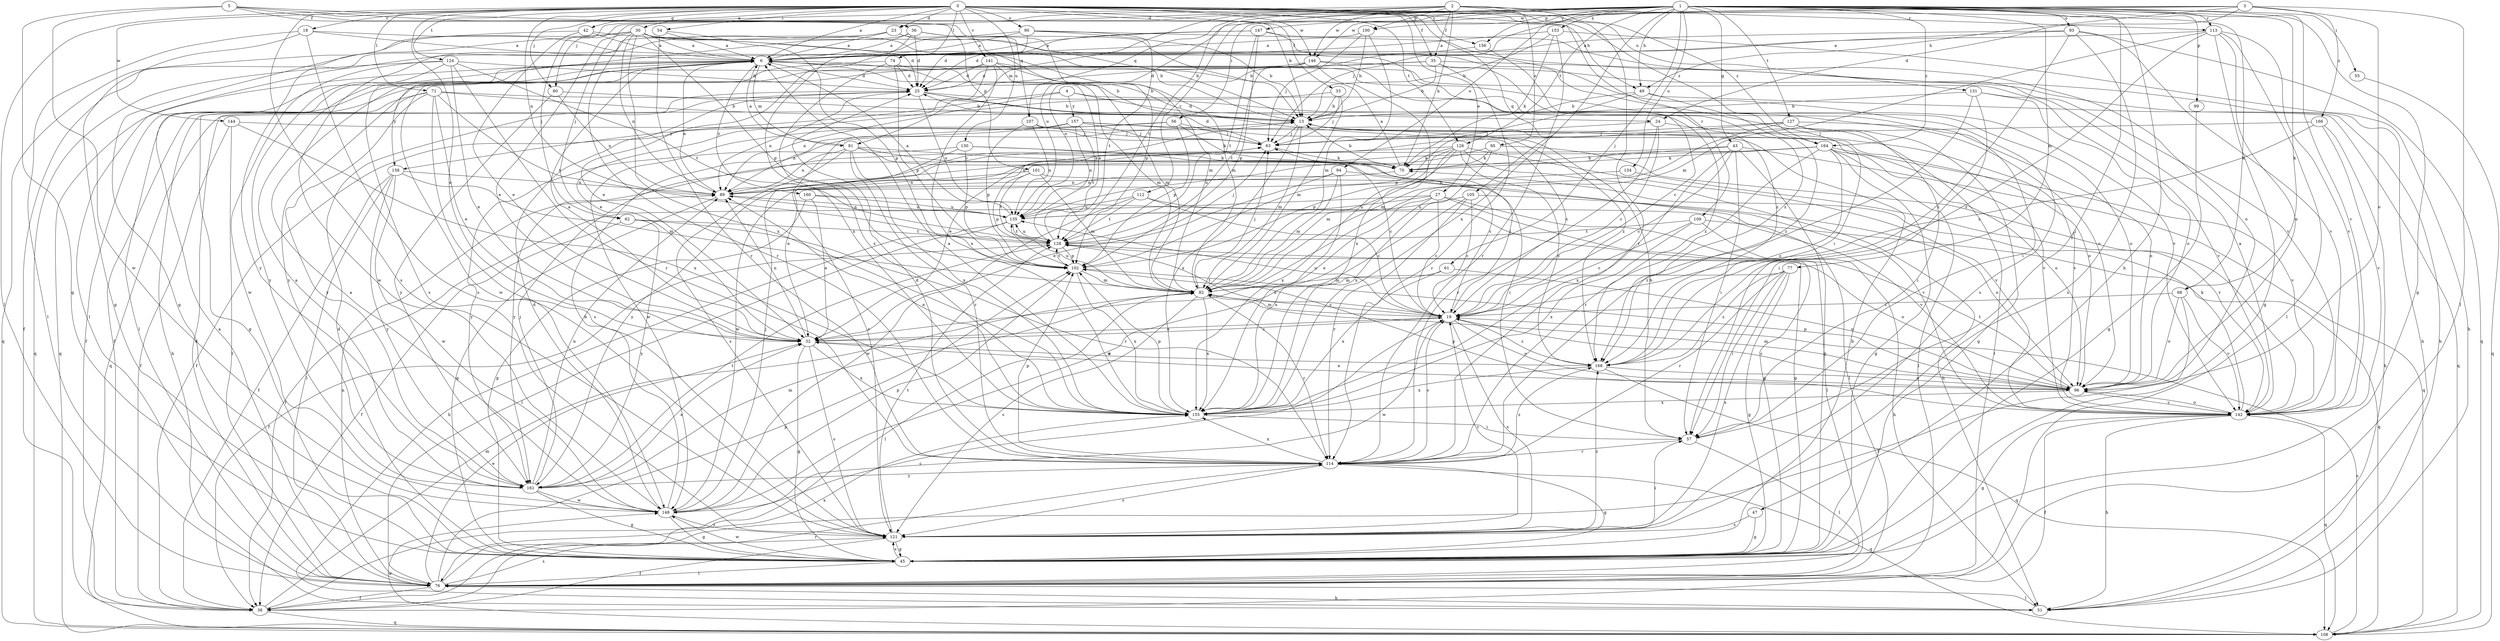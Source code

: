 strict digraph  {
0;
1;
2;
3;
4;
5;
6;
13;
18;
19;
23;
24;
25;
27;
30;
32;
33;
35;
36;
38;
42;
43;
45;
47;
49;
51;
54;
55;
56;
57;
60;
61;
62;
63;
68;
70;
71;
74;
76;
77;
81;
82;
89;
90;
93;
94;
95;
96;
99;
100;
101;
102;
105;
107;
108;
109;
112;
113;
114;
121;
124;
126;
127;
128;
130;
131;
134;
135;
141;
142;
144;
146;
147;
148;
153;
155;
156;
157;
158;
160;
161;
164;
166;
168;
0 -> 6  [label=a];
0 -> 13  [label=b];
0 -> 18  [label=c];
0 -> 23  [label=d];
0 -> 27  [label=e];
0 -> 30  [label=e];
0 -> 32  [label=e];
0 -> 33  [label=f];
0 -> 35  [label=f];
0 -> 42  [label=g];
0 -> 54  [label=i];
0 -> 60  [label=j];
0 -> 68  [label=k];
0 -> 71  [label=l];
0 -> 74  [label=l];
0 -> 76  [label=l];
0 -> 89  [label=n];
0 -> 90  [label=o];
0 -> 105  [label=q];
0 -> 109  [label=r];
0 -> 121  [label=s];
0 -> 124  [label=t];
0 -> 126  [label=t];
0 -> 130  [label=u];
0 -> 131  [label=u];
0 -> 141  [label=v];
0 -> 144  [label=w];
0 -> 146  [label=w];
0 -> 156  [label=y];
0 -> 164  [label=z];
1 -> 43  [label=g];
1 -> 45  [label=g];
1 -> 47  [label=h];
1 -> 49  [label=h];
1 -> 55  [label=i];
1 -> 56  [label=i];
1 -> 57  [label=i];
1 -> 60  [label=j];
1 -> 61  [label=j];
1 -> 62  [label=j];
1 -> 68  [label=k];
1 -> 77  [label=m];
1 -> 81  [label=m];
1 -> 93  [label=o];
1 -> 94  [label=o];
1 -> 99  [label=p];
1 -> 107  [label=q];
1 -> 112  [label=r];
1 -> 113  [label=r];
1 -> 126  [label=t];
1 -> 127  [label=t];
1 -> 134  [label=u];
1 -> 135  [label=u];
1 -> 142  [label=v];
1 -> 146  [label=w];
1 -> 153  [label=x];
1 -> 155  [label=x];
1 -> 156  [label=y];
1 -> 164  [label=z];
2 -> 23  [label=d];
2 -> 35  [label=f];
2 -> 62  [label=j];
2 -> 70  [label=k];
2 -> 95  [label=o];
2 -> 100  [label=p];
2 -> 113  [label=r];
2 -> 114  [label=r];
2 -> 128  [label=t];
2 -> 146  [label=w];
2 -> 164  [label=z];
3 -> 24  [label=d];
3 -> 49  [label=h];
3 -> 63  [label=j];
3 -> 76  [label=l];
3 -> 96  [label=o];
3 -> 100  [label=p];
3 -> 147  [label=w];
3 -> 166  [label=z];
4 -> 24  [label=d];
4 -> 89  [label=n];
4 -> 157  [label=y];
4 -> 158  [label=y];
4 -> 168  [label=z];
5 -> 36  [label=f];
5 -> 45  [label=g];
5 -> 49  [label=h];
5 -> 101  [label=p];
5 -> 107  [label=q];
5 -> 148  [label=w];
6 -> 25  [label=d];
6 -> 38  [label=f];
6 -> 81  [label=m];
6 -> 82  [label=m];
6 -> 108  [label=q];
6 -> 158  [label=y];
6 -> 160  [label=y];
13 -> 63  [label=j];
13 -> 82  [label=m];
13 -> 142  [label=v];
13 -> 155  [label=x];
18 -> 6  [label=a];
18 -> 45  [label=g];
18 -> 57  [label=i];
18 -> 76  [label=l];
18 -> 121  [label=s];
19 -> 32  [label=e];
19 -> 63  [label=j];
19 -> 82  [label=m];
19 -> 96  [label=o];
19 -> 121  [label=s];
19 -> 128  [label=t];
19 -> 135  [label=u];
19 -> 148  [label=w];
19 -> 168  [label=z];
23 -> 6  [label=a];
23 -> 13  [label=b];
23 -> 102  [label=p];
23 -> 148  [label=w];
23 -> 161  [label=y];
24 -> 19  [label=c];
24 -> 63  [label=j];
24 -> 76  [label=l];
24 -> 114  [label=r];
25 -> 13  [label=b];
25 -> 89  [label=n];
25 -> 96  [label=o];
25 -> 135  [label=u];
25 -> 168  [label=z];
27 -> 19  [label=c];
27 -> 32  [label=e];
27 -> 38  [label=f];
27 -> 45  [label=g];
27 -> 76  [label=l];
27 -> 135  [label=u];
27 -> 155  [label=x];
30 -> 6  [label=a];
30 -> 13  [label=b];
30 -> 25  [label=d];
30 -> 32  [label=e];
30 -> 38  [label=f];
30 -> 89  [label=n];
30 -> 102  [label=p];
30 -> 108  [label=q];
30 -> 114  [label=r];
30 -> 155  [label=x];
30 -> 168  [label=z];
32 -> 6  [label=a];
32 -> 19  [label=c];
32 -> 45  [label=g];
32 -> 89  [label=n];
32 -> 121  [label=s];
32 -> 155  [label=x];
32 -> 168  [label=z];
33 -> 13  [label=b];
33 -> 63  [label=j];
33 -> 82  [label=m];
33 -> 108  [label=q];
35 -> 13  [label=b];
35 -> 25  [label=d];
35 -> 38  [label=f];
35 -> 51  [label=h];
35 -> 57  [label=i];
35 -> 114  [label=r];
36 -> 6  [label=a];
36 -> 13  [label=b];
36 -> 25  [label=d];
36 -> 82  [label=m];
36 -> 121  [label=s];
36 -> 155  [label=x];
38 -> 19  [label=c];
38 -> 82  [label=m];
38 -> 108  [label=q];
38 -> 114  [label=r];
42 -> 6  [label=a];
42 -> 32  [label=e];
42 -> 45  [label=g];
42 -> 82  [label=m];
43 -> 19  [label=c];
43 -> 45  [label=g];
43 -> 57  [label=i];
43 -> 70  [label=k];
43 -> 108  [label=q];
43 -> 148  [label=w];
43 -> 155  [label=x];
45 -> 13  [label=b];
45 -> 25  [label=d];
45 -> 76  [label=l];
45 -> 121  [label=s];
45 -> 148  [label=w];
47 -> 45  [label=g];
47 -> 121  [label=s];
49 -> 13  [label=b];
49 -> 102  [label=p];
49 -> 108  [label=q];
49 -> 168  [label=z];
51 -> 76  [label=l];
54 -> 6  [label=a];
54 -> 102  [label=p];
54 -> 114  [label=r];
55 -> 108  [label=q];
56 -> 38  [label=f];
56 -> 63  [label=j];
56 -> 70  [label=k];
56 -> 102  [label=p];
56 -> 148  [label=w];
57 -> 13  [label=b];
57 -> 76  [label=l];
57 -> 114  [label=r];
60 -> 13  [label=b];
60 -> 89  [label=n];
60 -> 161  [label=y];
61 -> 82  [label=m];
61 -> 96  [label=o];
61 -> 155  [label=x];
62 -> 38  [label=f];
62 -> 114  [label=r];
62 -> 128  [label=t];
62 -> 161  [label=y];
63 -> 25  [label=d];
63 -> 70  [label=k];
68 -> 19  [label=c];
68 -> 38  [label=f];
68 -> 96  [label=o];
68 -> 142  [label=v];
70 -> 6  [label=a];
70 -> 13  [label=b];
70 -> 89  [label=n];
71 -> 13  [label=b];
71 -> 32  [label=e];
71 -> 45  [label=g];
71 -> 51  [label=h];
71 -> 96  [label=o];
71 -> 121  [label=s];
71 -> 128  [label=t];
71 -> 161  [label=y];
74 -> 13  [label=b];
74 -> 25  [label=d];
74 -> 102  [label=p];
74 -> 155  [label=x];
74 -> 161  [label=y];
76 -> 6  [label=a];
76 -> 25  [label=d];
76 -> 32  [label=e];
76 -> 38  [label=f];
76 -> 51  [label=h];
76 -> 89  [label=n];
76 -> 102  [label=p];
76 -> 121  [label=s];
76 -> 155  [label=x];
77 -> 45  [label=g];
77 -> 57  [label=i];
77 -> 82  [label=m];
77 -> 114  [label=r];
77 -> 121  [label=s];
77 -> 168  [label=z];
81 -> 6  [label=a];
81 -> 19  [label=c];
81 -> 57  [label=i];
81 -> 70  [label=k];
81 -> 89  [label=n];
81 -> 114  [label=r];
81 -> 121  [label=s];
81 -> 155  [label=x];
82 -> 19  [label=c];
82 -> 63  [label=j];
82 -> 76  [label=l];
82 -> 114  [label=r];
82 -> 121  [label=s];
82 -> 135  [label=u];
82 -> 155  [label=x];
89 -> 6  [label=a];
89 -> 13  [label=b];
89 -> 45  [label=g];
89 -> 135  [label=u];
90 -> 6  [label=a];
90 -> 13  [label=b];
90 -> 25  [label=d];
90 -> 76  [label=l];
90 -> 128  [label=t];
90 -> 142  [label=v];
93 -> 6  [label=a];
93 -> 32  [label=e];
93 -> 108  [label=q];
93 -> 121  [label=s];
93 -> 142  [label=v];
93 -> 168  [label=z];
94 -> 32  [label=e];
94 -> 76  [label=l];
94 -> 82  [label=m];
94 -> 89  [label=n];
94 -> 155  [label=x];
95 -> 70  [label=k];
95 -> 135  [label=u];
95 -> 142  [label=v];
95 -> 155  [label=x];
96 -> 19  [label=c];
96 -> 32  [label=e];
96 -> 82  [label=m];
96 -> 102  [label=p];
96 -> 128  [label=t];
96 -> 142  [label=v];
96 -> 155  [label=x];
99 -> 45  [label=g];
100 -> 6  [label=a];
100 -> 13  [label=b];
100 -> 63  [label=j];
100 -> 82  [label=m];
101 -> 82  [label=m];
101 -> 89  [label=n];
101 -> 102  [label=p];
101 -> 128  [label=t];
101 -> 142  [label=v];
102 -> 82  [label=m];
102 -> 128  [label=t];
102 -> 155  [label=x];
105 -> 19  [label=c];
105 -> 96  [label=o];
105 -> 114  [label=r];
105 -> 135  [label=u];
105 -> 148  [label=w];
107 -> 63  [label=j];
107 -> 102  [label=p];
107 -> 135  [label=u];
107 -> 142  [label=v];
108 -> 19  [label=c];
108 -> 148  [label=w];
109 -> 19  [label=c];
109 -> 51  [label=h];
109 -> 108  [label=q];
109 -> 128  [label=t];
109 -> 155  [label=x];
112 -> 19  [label=c];
112 -> 45  [label=g];
112 -> 128  [label=t];
112 -> 135  [label=u];
112 -> 148  [label=w];
113 -> 6  [label=a];
113 -> 45  [label=g];
113 -> 76  [label=l];
113 -> 82  [label=m];
113 -> 96  [label=o];
113 -> 142  [label=v];
113 -> 168  [label=z];
114 -> 19  [label=c];
114 -> 25  [label=d];
114 -> 45  [label=g];
114 -> 102  [label=p];
114 -> 108  [label=q];
114 -> 121  [label=s];
114 -> 155  [label=x];
114 -> 161  [label=y];
114 -> 168  [label=z];
121 -> 19  [label=c];
121 -> 38  [label=f];
121 -> 45  [label=g];
121 -> 57  [label=i];
121 -> 128  [label=t];
121 -> 168  [label=z];
124 -> 25  [label=d];
124 -> 32  [label=e];
124 -> 108  [label=q];
124 -> 114  [label=r];
124 -> 128  [label=t];
124 -> 148  [label=w];
124 -> 161  [label=y];
126 -> 51  [label=h];
126 -> 70  [label=k];
126 -> 82  [label=m];
126 -> 102  [label=p];
126 -> 142  [label=v];
126 -> 155  [label=x];
126 -> 161  [label=y];
126 -> 168  [label=z];
127 -> 32  [label=e];
127 -> 45  [label=g];
127 -> 57  [label=i];
127 -> 63  [label=j];
127 -> 82  [label=m];
127 -> 96  [label=o];
128 -> 6  [label=a];
128 -> 38  [label=f];
128 -> 63  [label=j];
128 -> 96  [label=o];
128 -> 102  [label=p];
128 -> 135  [label=u];
130 -> 19  [label=c];
130 -> 32  [label=e];
130 -> 70  [label=k];
130 -> 102  [label=p];
130 -> 161  [label=y];
131 -> 13  [label=b];
131 -> 57  [label=i];
131 -> 96  [label=o];
131 -> 114  [label=r];
131 -> 142  [label=v];
134 -> 89  [label=n];
134 -> 142  [label=v];
135 -> 6  [label=a];
135 -> 51  [label=h];
135 -> 76  [label=l];
135 -> 89  [label=n];
135 -> 128  [label=t];
141 -> 13  [label=b];
141 -> 25  [label=d];
141 -> 32  [label=e];
141 -> 76  [label=l];
141 -> 82  [label=m];
141 -> 142  [label=v];
141 -> 155  [label=x];
142 -> 6  [label=a];
142 -> 38  [label=f];
142 -> 45  [label=g];
142 -> 51  [label=h];
142 -> 70  [label=k];
142 -> 96  [label=o];
142 -> 102  [label=p];
142 -> 108  [label=q];
144 -> 38  [label=f];
144 -> 63  [label=j];
144 -> 76  [label=l];
144 -> 155  [label=x];
146 -> 19  [label=c];
146 -> 25  [label=d];
146 -> 51  [label=h];
146 -> 128  [label=t];
146 -> 148  [label=w];
146 -> 155  [label=x];
147 -> 6  [label=a];
147 -> 25  [label=d];
147 -> 96  [label=o];
147 -> 102  [label=p];
147 -> 121  [label=s];
147 -> 128  [label=t];
148 -> 6  [label=a];
148 -> 13  [label=b];
148 -> 25  [label=d];
148 -> 45  [label=g];
148 -> 63  [label=j];
148 -> 102  [label=p];
148 -> 121  [label=s];
153 -> 6  [label=a];
153 -> 13  [label=b];
153 -> 51  [label=h];
153 -> 70  [label=k];
153 -> 114  [label=r];
155 -> 6  [label=a];
155 -> 57  [label=i];
155 -> 89  [label=n];
155 -> 102  [label=p];
156 -> 135  [label=u];
156 -> 168  [label=z];
157 -> 19  [label=c];
157 -> 63  [label=j];
157 -> 89  [label=n];
157 -> 96  [label=o];
157 -> 121  [label=s];
157 -> 128  [label=t];
157 -> 135  [label=u];
158 -> 38  [label=f];
158 -> 76  [label=l];
158 -> 82  [label=m];
158 -> 89  [label=n];
158 -> 148  [label=w];
158 -> 161  [label=y];
160 -> 32  [label=e];
160 -> 45  [label=g];
160 -> 135  [label=u];
160 -> 142  [label=v];
161 -> 6  [label=a];
161 -> 32  [label=e];
161 -> 45  [label=g];
161 -> 63  [label=j];
161 -> 82  [label=m];
161 -> 89  [label=n];
161 -> 128  [label=t];
161 -> 148  [label=w];
164 -> 45  [label=g];
164 -> 70  [label=k];
164 -> 76  [label=l];
164 -> 89  [label=n];
164 -> 96  [label=o];
164 -> 114  [label=r];
164 -> 142  [label=v];
164 -> 161  [label=y];
164 -> 168  [label=z];
166 -> 19  [label=c];
166 -> 51  [label=h];
166 -> 63  [label=j];
166 -> 142  [label=v];
168 -> 96  [label=o];
168 -> 108  [label=q];
168 -> 155  [label=x];
}
